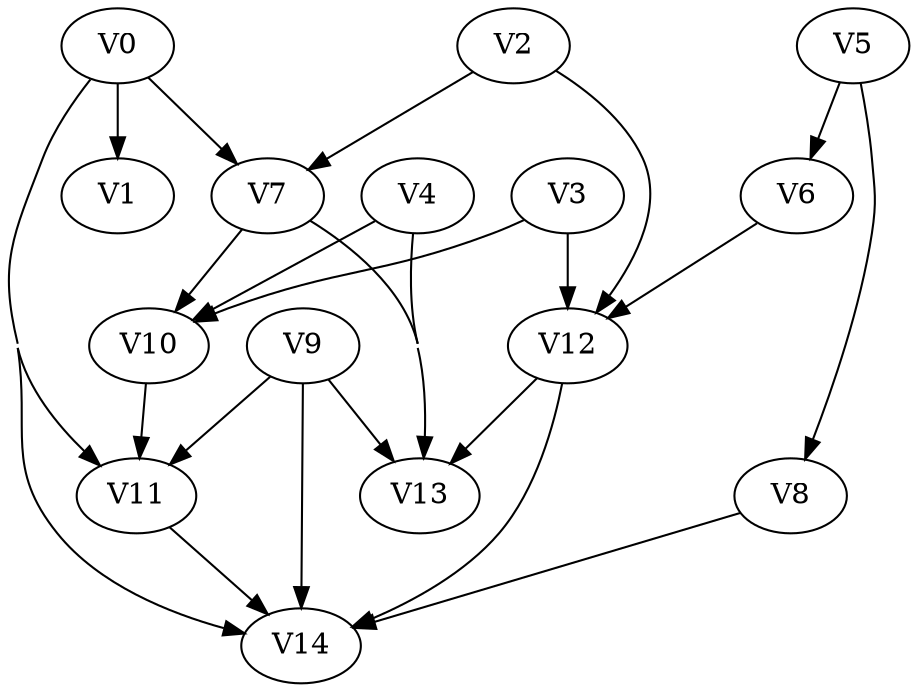 strict digraph my_dotgraph {
concentrate=True;
V0;
V1;
V2;
V3;
V4;
V5;
V6;
V7;
V8;
V9;
V10;
V11;
V12;
V13;
V14;
V0 -> V1;
V0 -> V7;
V0 -> V11;
V0 -> V14;
V2 -> V7;
V2 -> V12;
V3 -> V10;
V3 -> V12;
V4 -> V10;
V4 -> V13;
V5 -> V6;
V5 -> V8;
V6 -> V12;
V7 -> V10;
V7 -> V13;
V8 -> V14;
V9 -> V11;
V9 -> V13;
V9 -> V14;
V10 -> V11;
V11 -> V14;
V12 -> V13;
V12 -> V14;
}
